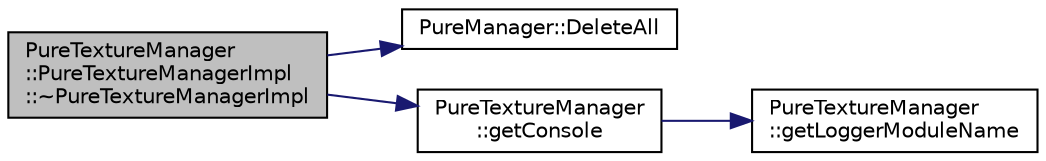 digraph "PureTextureManager::PureTextureManagerImpl::~PureTextureManagerImpl"
{
 // LATEX_PDF_SIZE
  edge [fontname="Helvetica",fontsize="10",labelfontname="Helvetica",labelfontsize="10"];
  node [fontname="Helvetica",fontsize="10",shape=record];
  rankdir="LR";
  Node1 [label="PureTextureManager\l::PureTextureManagerImpl\l::~PureTextureManagerImpl",height=0.2,width=0.4,color="black", fillcolor="grey75", style="filled", fontcolor="black",tooltip=" "];
  Node1 -> Node2 [color="midnightblue",fontsize="10",style="solid",fontname="Helvetica"];
  Node2 [label="PureManager::DeleteAll",height=0.2,width=0.4,color="black", fillcolor="white", style="filled",URL="$class_pure_manager.html#aa2dce679e42e1f662eca20f94d708c16",tooltip="Removes and destructs every managed element in the manager."];
  Node1 -> Node3 [color="midnightblue",fontsize="10",style="solid",fontname="Helvetica"];
  Node3 [label="PureTextureManager\l::getConsole",height=0.2,width=0.4,color="black", fillcolor="white", style="filled",URL="$class_pure_texture_manager.html#ac99dfeef2dd9b496997d3de947b40d34",tooltip="Returns access to console preset with logger module name as this class."];
  Node3 -> Node4 [color="midnightblue",fontsize="10",style="solid",fontname="Helvetica"];
  Node4 [label="PureTextureManager\l::getLoggerModuleName",height=0.2,width=0.4,color="black", fillcolor="white", style="filled",URL="$class_pure_texture_manager.html#af1d0757c49967f97f1f06003791cf72a",tooltip="Returns the logger module name of this class."];
}
